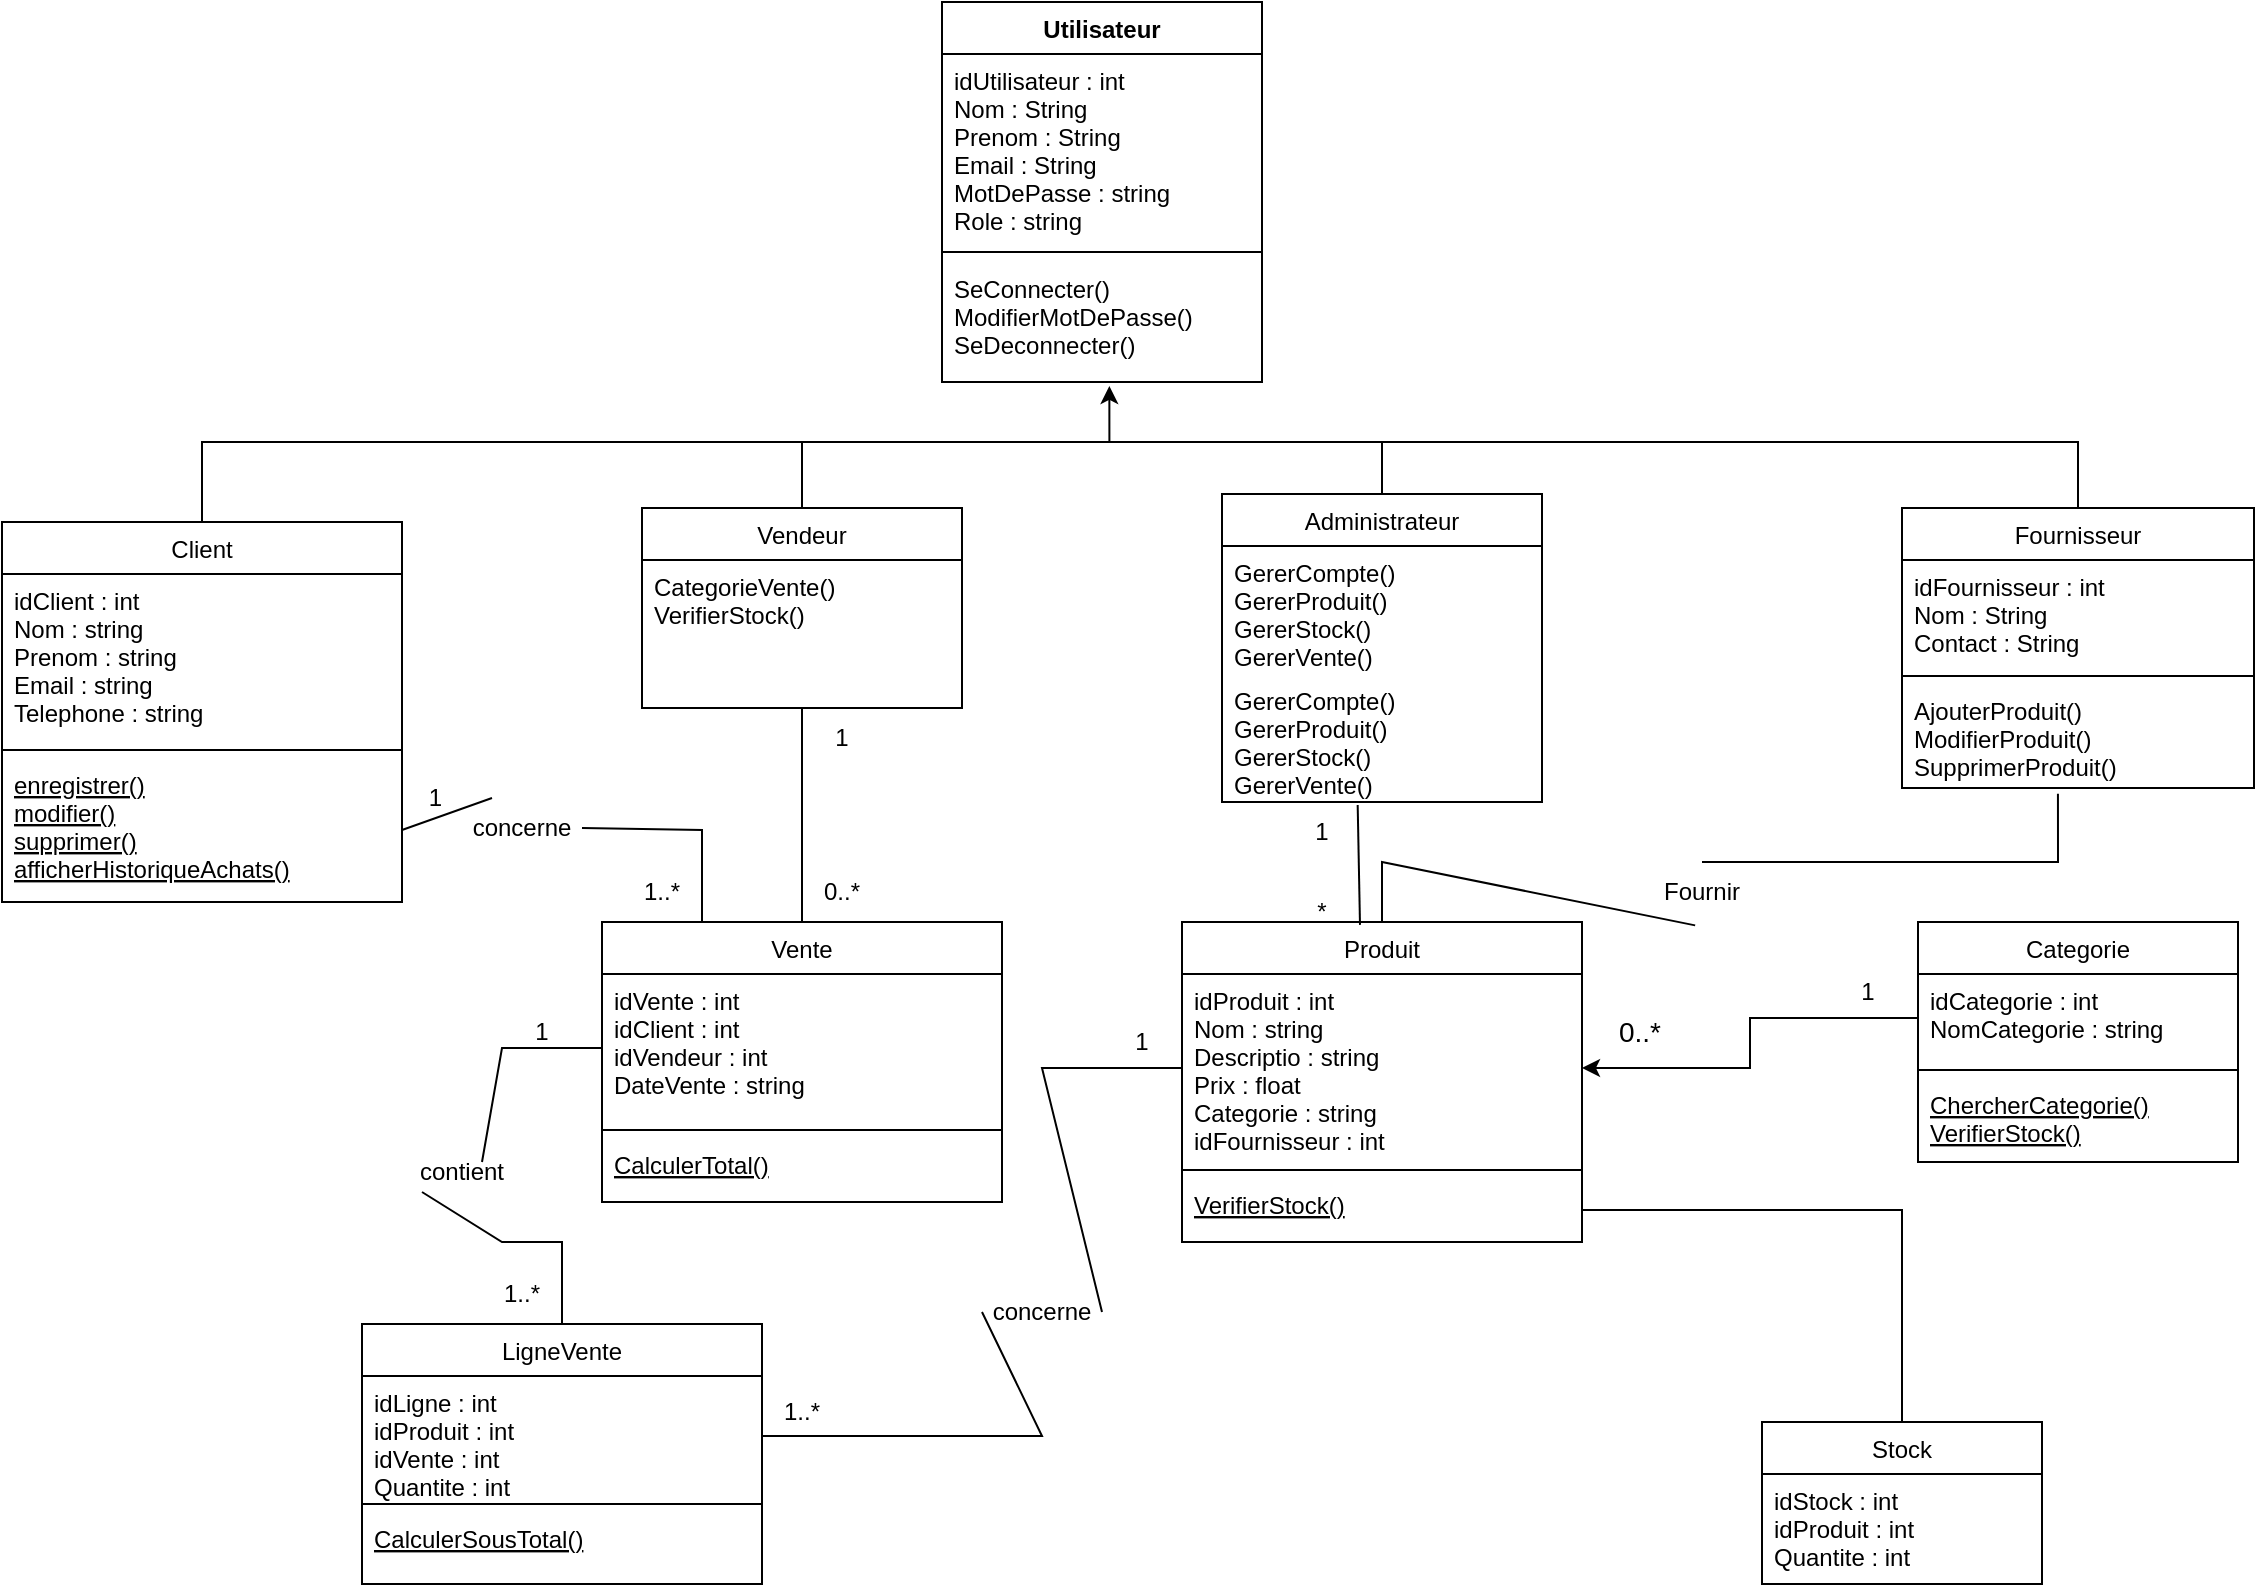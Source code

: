 <mxfile version="26.2.13">
  <diagram id="C5RBs43oDa-KdzZeNtuy" name="Page-1">
    <mxGraphModel dx="2353" dy="780" grid="1" gridSize="10" guides="1" tooltips="1" connect="1" arrows="1" fold="1" page="1" pageScale="1" pageWidth="291" pageHeight="413" math="0" shadow="0">
      <root>
        <mxCell id="WIyWlLk6GJQsqaUBKTNV-0" />
        <mxCell id="WIyWlLk6GJQsqaUBKTNV-1" parent="WIyWlLk6GJQsqaUBKTNV-0" />
        <mxCell id="zkfFHV4jXpPFQw0GAbJ--0" value="Utilisateur" style="swimlane;fontStyle=1;align=center;verticalAlign=top;childLayout=stackLayout;horizontal=1;startSize=26;horizontalStack=0;resizeParent=1;resizeLast=0;collapsible=1;marginBottom=0;rounded=0;shadow=0;strokeWidth=1;" parent="WIyWlLk6GJQsqaUBKTNV-1" vertex="1">
          <mxGeometry x="380" y="20" width="160" height="190" as="geometry">
            <mxRectangle x="230" y="140" width="160" height="26" as="alternateBounds" />
          </mxGeometry>
        </mxCell>
        <mxCell id="zkfFHV4jXpPFQw0GAbJ--1" value="idUtilisateur : int&#xa;Nom : String&#xa;Prenom : String&#xa;Email : String&#xa;MotDePasse : string&#xa;Role : string " style="text;align=left;verticalAlign=top;spacingLeft=4;spacingRight=4;overflow=hidden;rotatable=0;points=[[0,0.5],[1,0.5]];portConstraint=eastwest;" parent="zkfFHV4jXpPFQw0GAbJ--0" vertex="1">
          <mxGeometry y="26" width="160" height="94" as="geometry" />
        </mxCell>
        <mxCell id="zkfFHV4jXpPFQw0GAbJ--4" value="" style="line;html=1;strokeWidth=1;align=left;verticalAlign=middle;spacingTop=-1;spacingLeft=3;spacingRight=3;rotatable=0;labelPosition=right;points=[];portConstraint=eastwest;" parent="zkfFHV4jXpPFQw0GAbJ--0" vertex="1">
          <mxGeometry y="120" width="160" height="10" as="geometry" />
        </mxCell>
        <mxCell id="zkfFHV4jXpPFQw0GAbJ--5" value="SeConnecter()&#xa;ModifierMotDePasse()&#xa;SeDeconnecter()" style="text;align=left;verticalAlign=top;spacingLeft=4;spacingRight=4;overflow=hidden;rotatable=0;points=[[0,0.5],[1,0.5]];portConstraint=eastwest;" parent="zkfFHV4jXpPFQw0GAbJ--0" vertex="1">
          <mxGeometry y="130" width="160" height="60" as="geometry" />
        </mxCell>
        <mxCell id="zkfFHV4jXpPFQw0GAbJ--6" value="Client" style="swimlane;fontStyle=0;align=center;verticalAlign=top;childLayout=stackLayout;horizontal=1;startSize=26;horizontalStack=0;resizeParent=1;resizeLast=0;collapsible=1;marginBottom=0;rounded=0;shadow=0;strokeWidth=1;" parent="WIyWlLk6GJQsqaUBKTNV-1" vertex="1">
          <mxGeometry x="-90" y="280" width="200" height="190" as="geometry">
            <mxRectangle x="110" y="360" width="160" height="26" as="alternateBounds" />
          </mxGeometry>
        </mxCell>
        <mxCell id="zkfFHV4jXpPFQw0GAbJ--7" value="idClient : int&#xa;Nom : string&#xa;Prenom : string&#xa;Email : string&#xa;Telephone : string&#xa;" style="text;align=left;verticalAlign=top;spacingLeft=4;spacingRight=4;overflow=hidden;rotatable=0;points=[[0,0.5],[1,0.5]];portConstraint=eastwest;" parent="zkfFHV4jXpPFQw0GAbJ--6" vertex="1">
          <mxGeometry y="26" width="200" height="84" as="geometry" />
        </mxCell>
        <mxCell id="zkfFHV4jXpPFQw0GAbJ--9" value="" style="line;html=1;strokeWidth=1;align=left;verticalAlign=middle;spacingTop=-1;spacingLeft=3;spacingRight=3;rotatable=0;labelPosition=right;points=[];portConstraint=eastwest;" parent="zkfFHV4jXpPFQw0GAbJ--6" vertex="1">
          <mxGeometry y="110" width="200" height="8" as="geometry" />
        </mxCell>
        <mxCell id="zkfFHV4jXpPFQw0GAbJ--10" value="enregistrer()&#xa;modifier()&#xa;supprimer()&#xa;afficherHistoriqueAchats()" style="text;align=left;verticalAlign=top;spacingLeft=4;spacingRight=4;overflow=hidden;rotatable=0;points=[[0,0.5],[1,0.5]];portConstraint=eastwest;fontStyle=4" parent="zkfFHV4jXpPFQw0GAbJ--6" vertex="1">
          <mxGeometry y="118" width="200" height="72" as="geometry" />
        </mxCell>
        <mxCell id="zkfFHV4jXpPFQw0GAbJ--13" value="Administrateur" style="swimlane;fontStyle=0;align=center;verticalAlign=top;childLayout=stackLayout;horizontal=1;startSize=26;horizontalStack=0;resizeParent=1;resizeLast=0;collapsible=1;marginBottom=0;rounded=0;shadow=0;strokeWidth=1;" parent="WIyWlLk6GJQsqaUBKTNV-1" vertex="1">
          <mxGeometry x="520" y="266" width="160" height="154" as="geometry">
            <mxRectangle x="340" y="380" width="170" height="26" as="alternateBounds" />
          </mxGeometry>
        </mxCell>
        <mxCell id="vsJPFo4nxFUZiAthTmd8-46" value="GererCompte()&#xa;GererProduit()&#xa;GererStock()&#xa;GererVente()" style="text;align=left;verticalAlign=top;spacingLeft=4;spacingRight=4;overflow=hidden;rotatable=0;points=[[0,0.5],[1,0.5]];portConstraint=eastwest;" vertex="1" parent="zkfFHV4jXpPFQw0GAbJ--13">
          <mxGeometry y="26" width="160" height="64" as="geometry" />
        </mxCell>
        <mxCell id="zkfFHV4jXpPFQw0GAbJ--14" value="GererCompte()&#xa;GererProduit()&#xa;GererStock()&#xa;GererVente()" style="text;align=left;verticalAlign=top;spacingLeft=4;spacingRight=4;overflow=hidden;rotatable=0;points=[[0,0.5],[1,0.5]];portConstraint=eastwest;" parent="zkfFHV4jXpPFQw0GAbJ--13" vertex="1">
          <mxGeometry y="90" width="160" height="64" as="geometry" />
        </mxCell>
        <mxCell id="zkfFHV4jXpPFQw0GAbJ--17" value="Fournisseur" style="swimlane;fontStyle=0;align=center;verticalAlign=top;childLayout=stackLayout;horizontal=1;startSize=26;horizontalStack=0;resizeParent=1;resizeLast=0;collapsible=1;marginBottom=0;rounded=0;shadow=0;strokeWidth=1;" parent="WIyWlLk6GJQsqaUBKTNV-1" vertex="1">
          <mxGeometry x="860" y="273" width="176" height="140" as="geometry">
            <mxRectangle x="550" y="140" width="160" height="26" as="alternateBounds" />
          </mxGeometry>
        </mxCell>
        <mxCell id="zkfFHV4jXpPFQw0GAbJ--18" value="idFournisseur : int&#xa;Nom : String&#xa;Contact : String" style="text;align=left;verticalAlign=top;spacingLeft=4;spacingRight=4;overflow=hidden;rotatable=0;points=[[0,0.5],[1,0.5]];portConstraint=eastwest;" parent="zkfFHV4jXpPFQw0GAbJ--17" vertex="1">
          <mxGeometry y="26" width="176" height="54" as="geometry" />
        </mxCell>
        <mxCell id="zkfFHV4jXpPFQw0GAbJ--23" value="" style="line;html=1;strokeWidth=1;align=left;verticalAlign=middle;spacingTop=-1;spacingLeft=3;spacingRight=3;rotatable=0;labelPosition=right;points=[];portConstraint=eastwest;" parent="zkfFHV4jXpPFQw0GAbJ--17" vertex="1">
          <mxGeometry y="80" width="176" height="8" as="geometry" />
        </mxCell>
        <mxCell id="zkfFHV4jXpPFQw0GAbJ--24" value="AjouterProduit()&#xa;ModifierProduit()&#xa;SupprimerProduit()" style="text;align=left;verticalAlign=top;spacingLeft=4;spacingRight=4;overflow=hidden;rotatable=0;points=[[0,0.5],[1,0.5]];portConstraint=eastwest;" parent="zkfFHV4jXpPFQw0GAbJ--17" vertex="1">
          <mxGeometry y="88" width="176" height="52" as="geometry" />
        </mxCell>
        <mxCell id="vsJPFo4nxFUZiAthTmd8-0" value="Vendeur" style="swimlane;fontStyle=0;align=center;verticalAlign=top;childLayout=stackLayout;horizontal=1;startSize=26;horizontalStack=0;resizeParent=1;resizeLast=0;collapsible=1;marginBottom=0;rounded=0;shadow=0;strokeWidth=1;" vertex="1" parent="WIyWlLk6GJQsqaUBKTNV-1">
          <mxGeometry x="230" y="273" width="160" height="100" as="geometry">
            <mxRectangle x="340" y="380" width="170" height="26" as="alternateBounds" />
          </mxGeometry>
        </mxCell>
        <mxCell id="vsJPFo4nxFUZiAthTmd8-1" value="CategorieVente() &#xa;VerifierStock()" style="text;align=left;verticalAlign=top;spacingLeft=4;spacingRight=4;overflow=hidden;rotatable=0;points=[[0,0.5],[1,0.5]];portConstraint=eastwest;" vertex="1" parent="vsJPFo4nxFUZiAthTmd8-0">
          <mxGeometry y="26" width="160" height="44" as="geometry" />
        </mxCell>
        <mxCell id="vsJPFo4nxFUZiAthTmd8-22" value="Produit" style="swimlane;fontStyle=0;align=center;verticalAlign=top;childLayout=stackLayout;horizontal=1;startSize=26;horizontalStack=0;resizeParent=1;resizeLast=0;collapsible=1;marginBottom=0;rounded=0;shadow=0;strokeWidth=1;" vertex="1" parent="WIyWlLk6GJQsqaUBKTNV-1">
          <mxGeometry x="500" y="480" width="200" height="160" as="geometry">
            <mxRectangle x="110" y="360" width="160" height="26" as="alternateBounds" />
          </mxGeometry>
        </mxCell>
        <mxCell id="vsJPFo4nxFUZiAthTmd8-23" value="idProduit : int&#xa;Nom : string&#xa;Descriptio : string&#xa;Prix : float&#xa;Categorie : string&#xa;idFournisseur : int " style="text;align=left;verticalAlign=top;spacingLeft=4;spacingRight=4;overflow=hidden;rotatable=0;points=[[0,0.5],[1,0.5]];portConstraint=eastwest;" vertex="1" parent="vsJPFo4nxFUZiAthTmd8-22">
          <mxGeometry y="26" width="200" height="94" as="geometry" />
        </mxCell>
        <mxCell id="vsJPFo4nxFUZiAthTmd8-24" value="" style="line;html=1;strokeWidth=1;align=left;verticalAlign=middle;spacingTop=-1;spacingLeft=3;spacingRight=3;rotatable=0;labelPosition=right;points=[];portConstraint=eastwest;" vertex="1" parent="vsJPFo4nxFUZiAthTmd8-22">
          <mxGeometry y="120" width="200" height="8" as="geometry" />
        </mxCell>
        <mxCell id="vsJPFo4nxFUZiAthTmd8-25" value="VerifierStock()" style="text;align=left;verticalAlign=top;spacingLeft=4;spacingRight=4;overflow=hidden;rotatable=0;points=[[0,0.5],[1,0.5]];portConstraint=eastwest;fontStyle=4" vertex="1" parent="vsJPFo4nxFUZiAthTmd8-22">
          <mxGeometry y="128" width="200" height="32" as="geometry" />
        </mxCell>
        <mxCell id="vsJPFo4nxFUZiAthTmd8-27" value="Categorie" style="swimlane;fontStyle=0;align=center;verticalAlign=top;childLayout=stackLayout;horizontal=1;startSize=26;horizontalStack=0;resizeParent=1;resizeLast=0;collapsible=1;marginBottom=0;rounded=0;shadow=0;strokeWidth=1;" vertex="1" parent="WIyWlLk6GJQsqaUBKTNV-1">
          <mxGeometry x="868" y="480" width="160" height="120" as="geometry">
            <mxRectangle x="110" y="360" width="160" height="26" as="alternateBounds" />
          </mxGeometry>
        </mxCell>
        <mxCell id="vsJPFo4nxFUZiAthTmd8-28" value="idCategorie : int&#xa;NomCategorie : string" style="text;align=left;verticalAlign=top;spacingLeft=4;spacingRight=4;overflow=hidden;rotatable=0;points=[[0,0.5],[1,0.5]];portConstraint=eastwest;" vertex="1" parent="vsJPFo4nxFUZiAthTmd8-27">
          <mxGeometry y="26" width="160" height="44" as="geometry" />
        </mxCell>
        <mxCell id="vsJPFo4nxFUZiAthTmd8-29" value="" style="line;html=1;strokeWidth=1;align=left;verticalAlign=middle;spacingTop=-1;spacingLeft=3;spacingRight=3;rotatable=0;labelPosition=right;points=[];portConstraint=eastwest;" vertex="1" parent="vsJPFo4nxFUZiAthTmd8-27">
          <mxGeometry y="70" width="160" height="8" as="geometry" />
        </mxCell>
        <mxCell id="vsJPFo4nxFUZiAthTmd8-30" value="ChercherCategorie()&#xa;VerifierStock()" style="text;align=left;verticalAlign=top;spacingLeft=4;spacingRight=4;overflow=hidden;rotatable=0;points=[[0,0.5],[1,0.5]];portConstraint=eastwest;fontStyle=4" vertex="1" parent="vsJPFo4nxFUZiAthTmd8-27">
          <mxGeometry y="78" width="160" height="42" as="geometry" />
        </mxCell>
        <mxCell id="vsJPFo4nxFUZiAthTmd8-31" value="Stock" style="swimlane;fontStyle=0;align=center;verticalAlign=top;childLayout=stackLayout;horizontal=1;startSize=26;horizontalStack=0;resizeParent=1;resizeLast=0;collapsible=1;marginBottom=0;rounded=0;shadow=0;strokeWidth=1;" vertex="1" parent="WIyWlLk6GJQsqaUBKTNV-1">
          <mxGeometry x="790" y="730" width="140" height="81" as="geometry">
            <mxRectangle x="110" y="360" width="160" height="26" as="alternateBounds" />
          </mxGeometry>
        </mxCell>
        <mxCell id="vsJPFo4nxFUZiAthTmd8-32" value="idStock : int&#xa;idProduit : int &#xa;Quantite : int " style="text;align=left;verticalAlign=top;spacingLeft=4;spacingRight=4;overflow=hidden;rotatable=0;points=[[0,0.5],[1,0.5]];portConstraint=eastwest;" vertex="1" parent="vsJPFo4nxFUZiAthTmd8-31">
          <mxGeometry y="26" width="140" height="54" as="geometry" />
        </mxCell>
        <mxCell id="vsJPFo4nxFUZiAthTmd8-35" value="LigneVente" style="swimlane;fontStyle=0;align=center;verticalAlign=top;childLayout=stackLayout;horizontal=1;startSize=26;horizontalStack=0;resizeParent=1;resizeLast=0;collapsible=1;marginBottom=0;rounded=0;shadow=0;strokeWidth=1;" vertex="1" parent="WIyWlLk6GJQsqaUBKTNV-1">
          <mxGeometry x="90" y="681" width="200" height="130" as="geometry">
            <mxRectangle x="110" y="360" width="160" height="26" as="alternateBounds" />
          </mxGeometry>
        </mxCell>
        <mxCell id="vsJPFo4nxFUZiAthTmd8-36" value="idLigne : int&#xa;idProduit : int&#xa;idVente : int&#xa;Quantite : int" style="text;align=left;verticalAlign=top;spacingLeft=4;spacingRight=4;overflow=hidden;rotatable=0;points=[[0,0.5],[1,0.5]];portConstraint=eastwest;" vertex="1" parent="vsJPFo4nxFUZiAthTmd8-35">
          <mxGeometry y="26" width="200" height="60" as="geometry" />
        </mxCell>
        <mxCell id="vsJPFo4nxFUZiAthTmd8-37" value="" style="line;html=1;strokeWidth=1;align=left;verticalAlign=middle;spacingTop=-1;spacingLeft=3;spacingRight=3;rotatable=0;labelPosition=right;points=[];portConstraint=eastwest;" vertex="1" parent="vsJPFo4nxFUZiAthTmd8-35">
          <mxGeometry y="86" width="200" height="8" as="geometry" />
        </mxCell>
        <mxCell id="vsJPFo4nxFUZiAthTmd8-38" value="CalculerSousTotal()" style="text;align=left;verticalAlign=top;spacingLeft=4;spacingRight=4;overflow=hidden;rotatable=0;points=[[0,0.5],[1,0.5]];portConstraint=eastwest;fontStyle=4" vertex="1" parent="vsJPFo4nxFUZiAthTmd8-35">
          <mxGeometry y="94" width="200" height="32" as="geometry" />
        </mxCell>
        <mxCell id="vsJPFo4nxFUZiAthTmd8-39" value="Vente" style="swimlane;fontStyle=0;align=center;verticalAlign=top;childLayout=stackLayout;horizontal=1;startSize=26;horizontalStack=0;resizeParent=1;resizeLast=0;collapsible=1;marginBottom=0;rounded=0;shadow=0;strokeWidth=1;" vertex="1" parent="WIyWlLk6GJQsqaUBKTNV-1">
          <mxGeometry x="210" y="480" width="200" height="140" as="geometry">
            <mxRectangle x="110" y="360" width="160" height="26" as="alternateBounds" />
          </mxGeometry>
        </mxCell>
        <mxCell id="vsJPFo4nxFUZiAthTmd8-40" value="idVente : int&#xa;idClient : int&#xa;idVendeur : int &#xa;DateVente : string" style="text;align=left;verticalAlign=top;spacingLeft=4;spacingRight=4;overflow=hidden;rotatable=0;points=[[0,0.5],[1,0.5]];portConstraint=eastwest;" vertex="1" parent="vsJPFo4nxFUZiAthTmd8-39">
          <mxGeometry y="26" width="200" height="74" as="geometry" />
        </mxCell>
        <mxCell id="vsJPFo4nxFUZiAthTmd8-41" value="" style="line;html=1;strokeWidth=1;align=left;verticalAlign=middle;spacingTop=-1;spacingLeft=3;spacingRight=3;rotatable=0;labelPosition=right;points=[];portConstraint=eastwest;" vertex="1" parent="vsJPFo4nxFUZiAthTmd8-39">
          <mxGeometry y="100" width="200" height="8" as="geometry" />
        </mxCell>
        <mxCell id="vsJPFo4nxFUZiAthTmd8-42" value="CalculerTotal()" style="text;align=left;verticalAlign=top;spacingLeft=4;spacingRight=4;overflow=hidden;rotatable=0;points=[[0,0.5],[1,0.5]];portConstraint=eastwest;fontStyle=4" vertex="1" parent="vsJPFo4nxFUZiAthTmd8-39">
          <mxGeometry y="108" width="200" height="20" as="geometry" />
        </mxCell>
        <mxCell id="vsJPFo4nxFUZiAthTmd8-53" style="edgeStyle=orthogonalEdgeStyle;rounded=0;orthogonalLoop=1;jettySize=auto;html=1;exitX=0.5;exitY=0;exitDx=0;exitDy=0;entryX=0.523;entryY=1.033;entryDx=0;entryDy=0;entryPerimeter=0;" edge="1" parent="WIyWlLk6GJQsqaUBKTNV-1" source="zkfFHV4jXpPFQw0GAbJ--6" target="zkfFHV4jXpPFQw0GAbJ--5">
          <mxGeometry relative="1" as="geometry">
            <Array as="points">
              <mxPoint x="10" y="240" />
              <mxPoint x="464" y="240" />
            </Array>
          </mxGeometry>
        </mxCell>
        <mxCell id="vsJPFo4nxFUZiAthTmd8-54" value="" style="endArrow=none;html=1;rounded=0;exitX=0.5;exitY=0;exitDx=0;exitDy=0;" edge="1" parent="WIyWlLk6GJQsqaUBKTNV-1" source="vsJPFo4nxFUZiAthTmd8-0">
          <mxGeometry width="50" height="50" relative="1" as="geometry">
            <mxPoint x="440" y="480" as="sourcePoint" />
            <mxPoint x="310" y="240" as="targetPoint" />
          </mxGeometry>
        </mxCell>
        <mxCell id="vsJPFo4nxFUZiAthTmd8-55" value="" style="endArrow=none;html=1;rounded=0;entryX=0.5;entryY=0;entryDx=0;entryDy=0;" edge="1" parent="WIyWlLk6GJQsqaUBKTNV-1" target="zkfFHV4jXpPFQw0GAbJ--13">
          <mxGeometry width="50" height="50" relative="1" as="geometry">
            <mxPoint x="420" y="240" as="sourcePoint" />
            <mxPoint x="490" y="430" as="targetPoint" />
            <Array as="points">
              <mxPoint x="600" y="240" />
            </Array>
          </mxGeometry>
        </mxCell>
        <mxCell id="vsJPFo4nxFUZiAthTmd8-56" value="" style="endArrow=none;html=1;rounded=0;entryX=0.5;entryY=0;entryDx=0;entryDy=0;" edge="1" parent="WIyWlLk6GJQsqaUBKTNV-1" target="zkfFHV4jXpPFQw0GAbJ--17">
          <mxGeometry width="50" height="50" relative="1" as="geometry">
            <mxPoint x="590" y="240" as="sourcePoint" />
            <mxPoint x="490" y="430" as="targetPoint" />
            <Array as="points">
              <mxPoint x="948" y="240" />
            </Array>
          </mxGeometry>
        </mxCell>
        <mxCell id="vsJPFo4nxFUZiAthTmd8-60" style="edgeStyle=orthogonalEdgeStyle;rounded=0;orthogonalLoop=1;jettySize=auto;html=1;exitX=0;exitY=0.5;exitDx=0;exitDy=0;entryX=1;entryY=0.5;entryDx=0;entryDy=0;" edge="1" parent="WIyWlLk6GJQsqaUBKTNV-1" source="vsJPFo4nxFUZiAthTmd8-28" target="vsJPFo4nxFUZiAthTmd8-23">
          <mxGeometry relative="1" as="geometry" />
        </mxCell>
        <mxCell id="vsJPFo4nxFUZiAthTmd8-61" value="&lt;font style=&quot;font-size: 14px;&quot;&gt;0..*&lt;/font&gt;" style="text;html=1;align=center;verticalAlign=middle;whiteSpace=wrap;rounded=0;" vertex="1" parent="WIyWlLk6GJQsqaUBKTNV-1">
          <mxGeometry x="699" y="520" width="60" height="30" as="geometry" />
        </mxCell>
        <mxCell id="vsJPFo4nxFUZiAthTmd8-62" value="1" style="text;html=1;align=center;verticalAlign=middle;whiteSpace=wrap;rounded=0;" vertex="1" parent="WIyWlLk6GJQsqaUBKTNV-1">
          <mxGeometry x="813" y="500" width="60" height="30" as="geometry" />
        </mxCell>
        <mxCell id="vsJPFo4nxFUZiAthTmd8-64" value="" style="endArrow=none;html=1;rounded=0;exitX=0.5;exitY=0;exitDx=0;exitDy=0;entryX=1;entryY=0.5;entryDx=0;entryDy=0;" edge="1" parent="WIyWlLk6GJQsqaUBKTNV-1" source="vsJPFo4nxFUZiAthTmd8-31" target="vsJPFo4nxFUZiAthTmd8-25">
          <mxGeometry width="50" height="50" relative="1" as="geometry">
            <mxPoint x="420" y="610" as="sourcePoint" />
            <mxPoint x="470" y="560" as="targetPoint" />
            <Array as="points">
              <mxPoint x="860" y="640" />
              <mxPoint x="860" y="624" />
            </Array>
          </mxGeometry>
        </mxCell>
        <mxCell id="vsJPFo4nxFUZiAthTmd8-65" value="" style="endArrow=none;html=1;rounded=0;entryX=0;entryY=0.5;entryDx=0;entryDy=0;exitX=1;exitY=0.5;exitDx=0;exitDy=0;" edge="1" parent="WIyWlLk6GJQsqaUBKTNV-1" source="vsJPFo4nxFUZiAthTmd8-67" target="vsJPFo4nxFUZiAthTmd8-23">
          <mxGeometry width="50" height="50" relative="1" as="geometry">
            <mxPoint x="420" y="610" as="sourcePoint" />
            <mxPoint x="470" y="560" as="targetPoint" />
            <Array as="points">
              <mxPoint x="430" y="553" />
            </Array>
          </mxGeometry>
        </mxCell>
        <mxCell id="vsJPFo4nxFUZiAthTmd8-68" value="" style="endArrow=none;html=1;rounded=0;entryX=0;entryY=0.5;entryDx=0;entryDy=0;exitX=1;exitY=0.5;exitDx=0;exitDy=0;" edge="1" parent="WIyWlLk6GJQsqaUBKTNV-1" source="vsJPFo4nxFUZiAthTmd8-36" target="vsJPFo4nxFUZiAthTmd8-67">
          <mxGeometry width="50" height="50" relative="1" as="geometry">
            <mxPoint x="290" y="737" as="sourcePoint" />
            <mxPoint x="500" y="553" as="targetPoint" />
            <Array as="points">
              <mxPoint x="430" y="737" />
            </Array>
          </mxGeometry>
        </mxCell>
        <mxCell id="vsJPFo4nxFUZiAthTmd8-67" value="concerne" style="text;html=1;align=center;verticalAlign=middle;whiteSpace=wrap;rounded=0;" vertex="1" parent="WIyWlLk6GJQsqaUBKTNV-1">
          <mxGeometry x="400" y="660" width="60" height="30" as="geometry" />
        </mxCell>
        <mxCell id="vsJPFo4nxFUZiAthTmd8-70" value="1" style="text;html=1;align=center;verticalAlign=middle;whiteSpace=wrap;rounded=0;" vertex="1" parent="WIyWlLk6GJQsqaUBKTNV-1">
          <mxGeometry x="450" y="525" width="60" height="30" as="geometry" />
        </mxCell>
        <mxCell id="vsJPFo4nxFUZiAthTmd8-75" value="1..*" style="text;html=1;align=center;verticalAlign=middle;whiteSpace=wrap;rounded=0;" vertex="1" parent="WIyWlLk6GJQsqaUBKTNV-1">
          <mxGeometry x="280" y="710" width="60" height="30" as="geometry" />
        </mxCell>
        <mxCell id="vsJPFo4nxFUZiAthTmd8-78" value="" style="endArrow=none;html=1;rounded=0;exitX=0.5;exitY=0;exitDx=0;exitDy=0;entryX=0;entryY=0.5;entryDx=0;entryDy=0;" edge="1" parent="WIyWlLk6GJQsqaUBKTNV-1" target="vsJPFo4nxFUZiAthTmd8-40">
          <mxGeometry width="50" height="50" relative="1" as="geometry">
            <mxPoint x="150" y="600" as="sourcePoint" />
            <mxPoint x="310" y="470" as="targetPoint" />
            <Array as="points">
              <mxPoint x="160" y="543" />
            </Array>
          </mxGeometry>
        </mxCell>
        <mxCell id="vsJPFo4nxFUZiAthTmd8-87" value="" style="endArrow=none;html=1;rounded=0;exitX=0.5;exitY=0;exitDx=0;exitDy=0;entryX=0;entryY=0.5;entryDx=0;entryDy=0;" edge="1" parent="WIyWlLk6GJQsqaUBKTNV-1" source="vsJPFo4nxFUZiAthTmd8-35">
          <mxGeometry width="50" height="50" relative="1" as="geometry">
            <mxPoint x="190" y="681" as="sourcePoint" />
            <mxPoint x="120" y="615" as="targetPoint" />
            <Array as="points">
              <mxPoint x="190" y="640" />
              <mxPoint x="160" y="640" />
            </Array>
          </mxGeometry>
        </mxCell>
        <mxCell id="vsJPFo4nxFUZiAthTmd8-90" value="contient" style="text;html=1;align=center;verticalAlign=middle;whiteSpace=wrap;rounded=0;" vertex="1" parent="WIyWlLk6GJQsqaUBKTNV-1">
          <mxGeometry x="110" y="590" width="60" height="30" as="geometry" />
        </mxCell>
        <mxCell id="vsJPFo4nxFUZiAthTmd8-91" value="1" style="text;html=1;align=center;verticalAlign=middle;whiteSpace=wrap;rounded=0;" vertex="1" parent="WIyWlLk6GJQsqaUBKTNV-1">
          <mxGeometry x="150" y="520" width="60" height="30" as="geometry" />
        </mxCell>
        <mxCell id="vsJPFo4nxFUZiAthTmd8-92" value="1..*" style="text;html=1;align=center;verticalAlign=middle;whiteSpace=wrap;rounded=0;" vertex="1" parent="WIyWlLk6GJQsqaUBKTNV-1">
          <mxGeometry x="140" y="651" width="60" height="30" as="geometry" />
        </mxCell>
        <mxCell id="vsJPFo4nxFUZiAthTmd8-93" value="" style="endArrow=none;html=1;rounded=0;entryX=0.5;entryY=0;entryDx=0;entryDy=0;exitX=0.443;exitY=1.056;exitDx=0;exitDy=0;exitPerimeter=0;" edge="1" parent="WIyWlLk6GJQsqaUBKTNV-1" source="vsJPFo4nxFUZiAthTmd8-94" target="vsJPFo4nxFUZiAthTmd8-22">
          <mxGeometry width="50" height="50" relative="1" as="geometry">
            <mxPoint x="420" y="610" as="sourcePoint" />
            <mxPoint x="470" y="560" as="targetPoint" />
            <Array as="points">
              <mxPoint x="600" y="450" />
            </Array>
          </mxGeometry>
        </mxCell>
        <mxCell id="vsJPFo4nxFUZiAthTmd8-95" value="" style="endArrow=none;html=1;rounded=0;entryX=0.5;entryY=0;entryDx=0;entryDy=0;exitX=0.443;exitY=1.056;exitDx=0;exitDy=0;exitPerimeter=0;" edge="1" parent="WIyWlLk6GJQsqaUBKTNV-1" source="zkfFHV4jXpPFQw0GAbJ--24" target="vsJPFo4nxFUZiAthTmd8-94">
          <mxGeometry width="50" height="50" relative="1" as="geometry">
            <mxPoint x="938" y="416" as="sourcePoint" />
            <mxPoint x="600" y="480" as="targetPoint" />
            <Array as="points">
              <mxPoint x="938" y="450" />
            </Array>
          </mxGeometry>
        </mxCell>
        <mxCell id="vsJPFo4nxFUZiAthTmd8-94" value="Fournir" style="text;html=1;align=center;verticalAlign=middle;whiteSpace=wrap;rounded=0;" vertex="1" parent="WIyWlLk6GJQsqaUBKTNV-1">
          <mxGeometry x="730" y="450" width="60" height="30" as="geometry" />
        </mxCell>
        <mxCell id="vsJPFo4nxFUZiAthTmd8-96" value="" style="endArrow=none;html=1;rounded=0;entryX=0.445;entryY=0.009;entryDx=0;entryDy=0;entryPerimeter=0;exitX=0.424;exitY=1.023;exitDx=0;exitDy=0;exitPerimeter=0;" edge="1" parent="WIyWlLk6GJQsqaUBKTNV-1" source="zkfFHV4jXpPFQw0GAbJ--14" target="vsJPFo4nxFUZiAthTmd8-22">
          <mxGeometry width="50" height="50" relative="1" as="geometry">
            <mxPoint x="580" y="420" as="sourcePoint" />
            <mxPoint x="470" y="560" as="targetPoint" />
          </mxGeometry>
        </mxCell>
        <mxCell id="vsJPFo4nxFUZiAthTmd8-97" value="1" style="text;html=1;align=center;verticalAlign=middle;whiteSpace=wrap;rounded=0;" vertex="1" parent="WIyWlLk6GJQsqaUBKTNV-1">
          <mxGeometry x="540" y="420" width="60" height="30" as="geometry" />
        </mxCell>
        <mxCell id="vsJPFo4nxFUZiAthTmd8-98" value="*" style="text;html=1;align=center;verticalAlign=middle;whiteSpace=wrap;rounded=0;" vertex="1" parent="WIyWlLk6GJQsqaUBKTNV-1">
          <mxGeometry x="540" y="460" width="60" height="30" as="geometry" />
        </mxCell>
        <mxCell id="vsJPFo4nxFUZiAthTmd8-102" value="" style="endArrow=none;html=1;rounded=0;entryX=0.25;entryY=0;entryDx=0;entryDy=0;exitX=1;exitY=0.5;exitDx=0;exitDy=0;" edge="1" parent="WIyWlLk6GJQsqaUBKTNV-1" source="vsJPFo4nxFUZiAthTmd8-111" target="vsJPFo4nxFUZiAthTmd8-39">
          <mxGeometry width="50" height="50" relative="1" as="geometry">
            <mxPoint x="420" y="610" as="sourcePoint" />
            <mxPoint x="470" y="560" as="targetPoint" />
            <Array as="points">
              <mxPoint x="260" y="434" />
            </Array>
          </mxGeometry>
        </mxCell>
        <mxCell id="vsJPFo4nxFUZiAthTmd8-103" value="" style="endArrow=none;html=1;rounded=0;exitX=0.5;exitY=0;exitDx=0;exitDy=0;entryX=0.5;entryY=1;entryDx=0;entryDy=0;" edge="1" parent="WIyWlLk6GJQsqaUBKTNV-1" source="vsJPFo4nxFUZiAthTmd8-39" target="vsJPFo4nxFUZiAthTmd8-0">
          <mxGeometry width="50" height="50" relative="1" as="geometry">
            <mxPoint x="420" y="610" as="sourcePoint" />
            <mxPoint x="470" y="560" as="targetPoint" />
          </mxGeometry>
        </mxCell>
        <mxCell id="vsJPFo4nxFUZiAthTmd8-104" value="1" style="text;html=1;align=center;verticalAlign=middle;whiteSpace=wrap;rounded=0;" vertex="1" parent="WIyWlLk6GJQsqaUBKTNV-1">
          <mxGeometry x="300" y="373" width="60" height="30" as="geometry" />
        </mxCell>
        <mxCell id="vsJPFo4nxFUZiAthTmd8-105" value="0..*" style="text;html=1;align=center;verticalAlign=middle;whiteSpace=wrap;rounded=0;" vertex="1" parent="WIyWlLk6GJQsqaUBKTNV-1">
          <mxGeometry x="300" y="450" width="60" height="30" as="geometry" />
        </mxCell>
        <mxCell id="vsJPFo4nxFUZiAthTmd8-106" value="1..*" style="text;html=1;align=center;verticalAlign=middle;whiteSpace=wrap;rounded=0;" vertex="1" parent="WIyWlLk6GJQsqaUBKTNV-1">
          <mxGeometry x="210" y="450" width="60" height="30" as="geometry" />
        </mxCell>
        <mxCell id="vsJPFo4nxFUZiAthTmd8-107" value="1&amp;nbsp;&amp;nbsp;" style="text;html=1;align=center;verticalAlign=middle;whiteSpace=wrap;rounded=0;" vertex="1" parent="WIyWlLk6GJQsqaUBKTNV-1">
          <mxGeometry x="100" y="403" width="60" height="30" as="geometry" />
        </mxCell>
        <mxCell id="vsJPFo4nxFUZiAthTmd8-110" value="" style="endArrow=none;html=1;rounded=0;entryX=0.25;entryY=0;entryDx=0;entryDy=0;exitX=1;exitY=0.5;exitDx=0;exitDy=0;" edge="1" parent="WIyWlLk6GJQsqaUBKTNV-1" source="zkfFHV4jXpPFQw0GAbJ--10" target="vsJPFo4nxFUZiAthTmd8-111">
          <mxGeometry width="50" height="50" relative="1" as="geometry">
            <mxPoint x="110" y="434" as="sourcePoint" />
            <mxPoint x="260" y="480" as="targetPoint" />
            <Array as="points" />
          </mxGeometry>
        </mxCell>
        <mxCell id="vsJPFo4nxFUZiAthTmd8-111" value="concerne" style="text;html=1;align=center;verticalAlign=middle;whiteSpace=wrap;rounded=0;" vertex="1" parent="WIyWlLk6GJQsqaUBKTNV-1">
          <mxGeometry x="140" y="418" width="60" height="30" as="geometry" />
        </mxCell>
      </root>
    </mxGraphModel>
  </diagram>
</mxfile>
